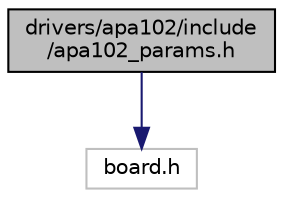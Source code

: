 digraph "drivers/apa102/include/apa102_params.h"
{
 // LATEX_PDF_SIZE
  edge [fontname="Helvetica",fontsize="10",labelfontname="Helvetica",labelfontsize="10"];
  node [fontname="Helvetica",fontsize="10",shape=record];
  Node1 [label="drivers/apa102/include\l/apa102_params.h",height=0.2,width=0.4,color="black", fillcolor="grey75", style="filled", fontcolor="black",tooltip="APA102 board specific configuration."];
  Node1 -> Node2 [color="midnightblue",fontsize="10",style="solid",fontname="Helvetica"];
  Node2 [label="board.h",height=0.2,width=0.4,color="grey75", fillcolor="white", style="filled",tooltip=" "];
}
